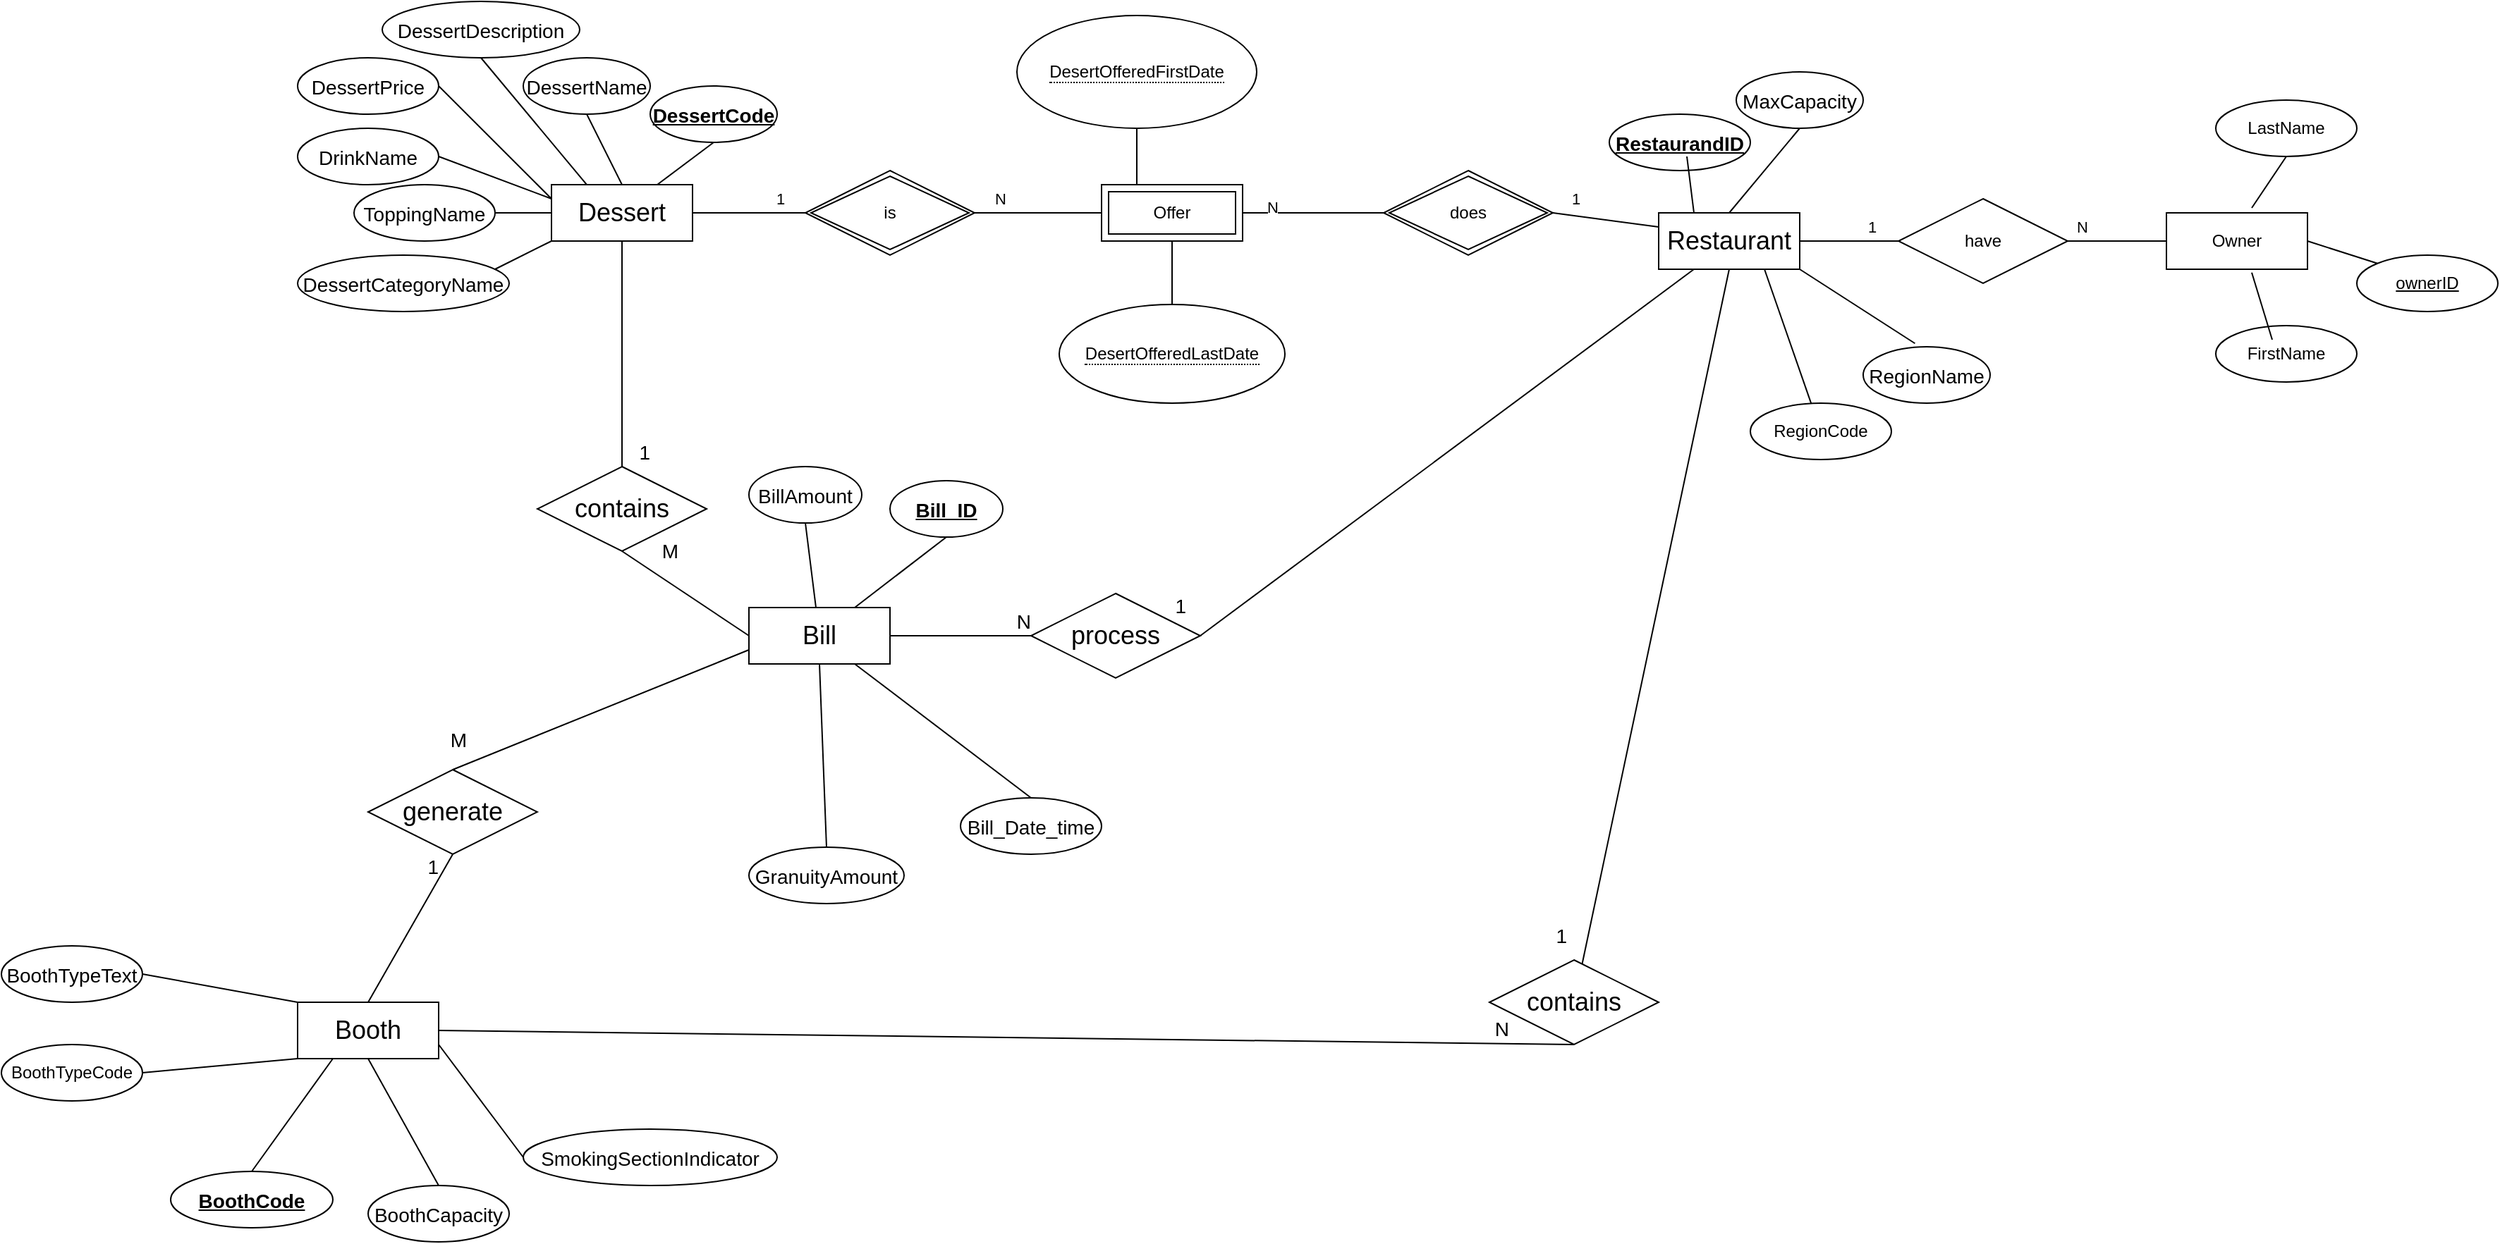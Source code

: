 <mxfile>
    <diagram id="uO1msNV5XCxqd7blREBa" name="Page-1">
        <mxGraphModel dx="2546" dy="971" grid="1" gridSize="10" guides="1" tooltips="1" connect="1" arrows="1" fold="1" page="1" pageScale="1" pageWidth="827" pageHeight="1169" math="0" shadow="0">
            <root>
                <mxCell id="0"/>
                <mxCell id="1" parent="0"/>
                <mxCell id="196" value="&lt;font style=&quot;font-size: 18px&quot;&gt;Bill&lt;/font&gt;" style="whiteSpace=wrap;html=1;align=center;" vertex="1" parent="1">
                    <mxGeometry x="140" y="490" width="100" height="40" as="geometry"/>
                </mxCell>
                <mxCell id="197" value="&lt;font style=&quot;font-size: 18px&quot;&gt;Booth&lt;/font&gt;" style="whiteSpace=wrap;html=1;align=center;" vertex="1" parent="1">
                    <mxGeometry x="-180" y="770" width="100" height="40" as="geometry"/>
                </mxCell>
                <mxCell id="198" value="&lt;font style=&quot;font-size: 18px&quot;&gt;Restaurant&lt;/font&gt;" style="whiteSpace=wrap;html=1;align=center;" vertex="1" parent="1">
                    <mxGeometry x="785" y="210" width="100" height="40" as="geometry"/>
                </mxCell>
                <mxCell id="199" value="&lt;font style=&quot;font-size: 18px&quot;&gt;Dessert&lt;/font&gt;" style="whiteSpace=wrap;html=1;align=center;" vertex="1" parent="1">
                    <mxGeometry y="190" width="100" height="40" as="geometry"/>
                </mxCell>
                <mxCell id="200" value="contains" style="shape=rhombus;perimeter=rhombusPerimeter;whiteSpace=wrap;html=1;align=center;fontSize=18;" vertex="1" parent="1">
                    <mxGeometry x="-10" y="390" width="120" height="60" as="geometry"/>
                </mxCell>
                <mxCell id="201" value="process" style="shape=rhombus;perimeter=rhombusPerimeter;whiteSpace=wrap;html=1;align=center;fontSize=18;" vertex="1" parent="1">
                    <mxGeometry x="340" y="480" width="120" height="60" as="geometry"/>
                </mxCell>
                <mxCell id="202" value="generate" style="shape=rhombus;perimeter=rhombusPerimeter;whiteSpace=wrap;html=1;align=center;fontSize=18;" vertex="1" parent="1">
                    <mxGeometry x="-130" y="605" width="120" height="60" as="geometry"/>
                </mxCell>
                <mxCell id="203" value="contains" style="shape=rhombus;perimeter=rhombusPerimeter;whiteSpace=wrap;html=1;align=center;fontSize=18;" vertex="1" parent="1">
                    <mxGeometry x="665" y="740" width="120" height="60" as="geometry"/>
                </mxCell>
                <mxCell id="204" value="&lt;font style=&quot;font-size: 14px&quot;&gt;BillAmount&lt;/font&gt;" style="ellipse;whiteSpace=wrap;html=1;align=center;fontSize=18;" vertex="1" parent="1">
                    <mxGeometry x="140" y="390" width="80" height="40" as="geometry"/>
                </mxCell>
                <mxCell id="205" value="&lt;font style=&quot;font-size: 14px&quot;&gt;&lt;u&gt;&lt;b&gt;Bill_ID&lt;/b&gt;&lt;/u&gt;&lt;/font&gt;" style="ellipse;whiteSpace=wrap;html=1;align=center;fontSize=18;" vertex="1" parent="1">
                    <mxGeometry x="240" y="400" width="80" height="40" as="geometry"/>
                </mxCell>
                <mxCell id="206" value="&lt;font style=&quot;font-size: 14px&quot;&gt;MaxCapacity&lt;/font&gt;" style="ellipse;whiteSpace=wrap;html=1;align=center;fontSize=18;" vertex="1" parent="1">
                    <mxGeometry x="840" y="110" width="90" height="40" as="geometry"/>
                </mxCell>
                <mxCell id="207" value="&lt;font style=&quot;font-size: 14px&quot;&gt;&lt;u&gt;&lt;b&gt;RestaurandID&lt;/b&gt;&lt;/u&gt;&lt;/font&gt;" style="ellipse;whiteSpace=wrap;html=1;align=center;fontSize=18;" vertex="1" parent="1">
                    <mxGeometry x="750" y="140" width="100" height="40" as="geometry"/>
                </mxCell>
                <mxCell id="208" value="&lt;font style=&quot;font-size: 14px&quot;&gt;GranuityAmount&lt;/font&gt;" style="ellipse;whiteSpace=wrap;html=1;align=center;fontSize=18;" vertex="1" parent="1">
                    <mxGeometry x="140" y="660" width="110" height="40" as="geometry"/>
                </mxCell>
                <mxCell id="209" value="&lt;font style=&quot;font-size: 14px&quot;&gt;Bill_Date_time&lt;/font&gt;" style="ellipse;whiteSpace=wrap;html=1;align=center;fontSize=18;" vertex="1" parent="1">
                    <mxGeometry x="290" y="625" width="100" height="40" as="geometry"/>
                </mxCell>
                <mxCell id="210" value="&lt;font style=&quot;font-size: 14px&quot;&gt;DrinkName&lt;/font&gt;" style="ellipse;whiteSpace=wrap;html=1;align=center;fontSize=18;" vertex="1" parent="1">
                    <mxGeometry x="-180" y="150" width="100" height="40" as="geometry"/>
                </mxCell>
                <mxCell id="211" value="&lt;font style=&quot;font-size: 14px&quot;&gt;DessertPrice&lt;/font&gt;" style="ellipse;whiteSpace=wrap;html=1;align=center;fontSize=18;" vertex="1" parent="1">
                    <mxGeometry x="-180" y="100" width="100" height="40" as="geometry"/>
                </mxCell>
                <mxCell id="212" value="&lt;font style=&quot;font-size: 14px&quot;&gt;DessertDescription&lt;/font&gt;" style="ellipse;whiteSpace=wrap;html=1;align=center;fontSize=18;" vertex="1" parent="1">
                    <mxGeometry x="-120" y="60" width="140" height="40" as="geometry"/>
                </mxCell>
                <mxCell id="213" value="&lt;u&gt;&lt;font style=&quot;font-size: 14px&quot;&gt;&lt;b&gt;DessertCode&lt;/b&gt;&lt;/font&gt;&lt;/u&gt;" style="ellipse;whiteSpace=wrap;html=1;align=center;fontSize=18;" vertex="1" parent="1">
                    <mxGeometry x="70" y="120" width="90" height="40" as="geometry"/>
                </mxCell>
                <mxCell id="214" value="&lt;font style=&quot;font-size: 14px&quot;&gt;DessertName&lt;/font&gt;" style="ellipse;whiteSpace=wrap;html=1;align=center;fontSize=18;" vertex="1" parent="1">
                    <mxGeometry x="-20" y="100" width="90" height="40" as="geometry"/>
                </mxCell>
                <mxCell id="215" value="" style="endArrow=none;html=1;rounded=0;fontSize=18;entryX=1;entryY=0.5;entryDx=0;entryDy=0;exitX=0;exitY=0.25;exitDx=0;exitDy=0;" edge="1" parent="1" source="199" target="211">
                    <mxGeometry relative="1" as="geometry">
                        <mxPoint x="140" y="390" as="sourcePoint"/>
                        <mxPoint x="300" y="390" as="targetPoint"/>
                    </mxGeometry>
                </mxCell>
                <mxCell id="216" value="" style="endArrow=none;html=1;rounded=0;fontSize=18;entryX=0.5;entryY=1;entryDx=0;entryDy=0;exitX=0.25;exitY=0;exitDx=0;exitDy=0;" edge="1" parent="1" source="199" target="212">
                    <mxGeometry relative="1" as="geometry">
                        <mxPoint x="140" y="390" as="sourcePoint"/>
                        <mxPoint x="300" y="390" as="targetPoint"/>
                    </mxGeometry>
                </mxCell>
                <mxCell id="217" value="" style="endArrow=none;html=1;rounded=0;fontSize=18;entryX=0.5;entryY=1;entryDx=0;entryDy=0;exitX=0.5;exitY=0;exitDx=0;exitDy=0;" edge="1" parent="1" source="199" target="214">
                    <mxGeometry relative="1" as="geometry">
                        <mxPoint x="140" y="390" as="sourcePoint"/>
                        <mxPoint x="300" y="390" as="targetPoint"/>
                    </mxGeometry>
                </mxCell>
                <mxCell id="218" value="" style="endArrow=none;html=1;rounded=0;fontSize=18;entryX=0.5;entryY=1;entryDx=0;entryDy=0;exitX=0.75;exitY=0;exitDx=0;exitDy=0;" edge="1" parent="1" source="199" target="213">
                    <mxGeometry relative="1" as="geometry">
                        <mxPoint x="140" y="390" as="sourcePoint"/>
                        <mxPoint x="300" y="390" as="targetPoint"/>
                    </mxGeometry>
                </mxCell>
                <mxCell id="219" value="&lt;font style=&quot;font-size: 14px&quot;&gt;DessertCategoryName&lt;/font&gt;" style="ellipse;whiteSpace=wrap;html=1;align=center;fontSize=18;" vertex="1" parent="1">
                    <mxGeometry x="-180" y="240" width="150" height="40" as="geometry"/>
                </mxCell>
                <mxCell id="220" value="&lt;font style=&quot;font-size: 14px&quot;&gt;ToppingName&lt;/font&gt;" style="ellipse;whiteSpace=wrap;html=1;align=center;fontSize=18;" vertex="1" parent="1">
                    <mxGeometry x="-140" y="190" width="100" height="40" as="geometry"/>
                </mxCell>
                <mxCell id="221" value="" style="endArrow=none;html=1;rounded=0;fontSize=18;entryX=1;entryY=0.5;entryDx=0;entryDy=0;exitX=0;exitY=0.5;exitDx=0;exitDy=0;" edge="1" parent="1" source="199" target="220">
                    <mxGeometry relative="1" as="geometry">
                        <mxPoint y="400" as="sourcePoint"/>
                        <mxPoint x="-80" y="320" as="targetPoint"/>
                    </mxGeometry>
                </mxCell>
                <mxCell id="222" value="" style="endArrow=none;html=1;rounded=0;fontSize=18;exitX=0;exitY=1;exitDx=0;exitDy=0;entryX=0.933;entryY=0.25;entryDx=0;entryDy=0;entryPerimeter=0;" edge="1" parent="1" source="199" target="219">
                    <mxGeometry relative="1" as="geometry">
                        <mxPoint x="-40" y="410" as="sourcePoint"/>
                        <mxPoint x="-30" y="250" as="targetPoint"/>
                    </mxGeometry>
                </mxCell>
                <mxCell id="223" value="" style="endArrow=none;html=1;rounded=0;fontSize=18;entryX=1;entryY=0.5;entryDx=0;entryDy=0;" edge="1" parent="1" target="210">
                    <mxGeometry relative="1" as="geometry">
                        <mxPoint y="200" as="sourcePoint"/>
                        <mxPoint x="-40" y="160" as="targetPoint"/>
                    </mxGeometry>
                </mxCell>
                <mxCell id="224" value="&lt;font style=&quot;font-size: 14px&quot;&gt;RegionName&lt;/font&gt;" style="ellipse;whiteSpace=wrap;html=1;align=center;fontSize=18;" vertex="1" parent="1">
                    <mxGeometry x="930" y="305" width="90" height="40" as="geometry"/>
                </mxCell>
                <mxCell id="226" value="" style="endArrow=none;html=1;rounded=0;fontSize=18;entryX=0.408;entryY=-0.059;entryDx=0;entryDy=0;exitX=1;exitY=1;exitDx=0;exitDy=0;entryPerimeter=0;" edge="1" parent="1" source="198" target="224">
                    <mxGeometry relative="1" as="geometry">
                        <mxPoint x="915" y="490" as="sourcePoint"/>
                        <mxPoint x="645" y="200" as="targetPoint"/>
                    </mxGeometry>
                </mxCell>
                <mxCell id="227" value="" style="endArrow=none;html=1;rounded=0;fontSize=14;exitX=0.5;exitY=1;exitDx=0;exitDy=0;entryX=0.5;entryY=0;entryDx=0;entryDy=0;" edge="1" parent="1" source="206" target="198">
                    <mxGeometry relative="1" as="geometry">
                        <mxPoint x="750" y="270" as="sourcePoint"/>
                        <mxPoint x="840" y="200" as="targetPoint"/>
                    </mxGeometry>
                </mxCell>
                <mxCell id="228" value="" style="endArrow=none;html=1;rounded=0;fontSize=14;entryX=0.5;entryY=1;entryDx=0;entryDy=0;exitX=0.25;exitY=0;exitDx=0;exitDy=0;" edge="1" parent="1" source="198">
                    <mxGeometry relative="1" as="geometry">
                        <mxPoint x="495" y="450" as="sourcePoint"/>
                        <mxPoint x="805" y="170" as="targetPoint"/>
                    </mxGeometry>
                </mxCell>
                <mxCell id="229" value="" style="endArrow=none;html=1;rounded=0;fontSize=14;exitX=0;exitY=0.25;exitDx=0;exitDy=0;entryX=1;entryY=0.5;entryDx=0;entryDy=0;" edge="1" parent="1" source="198" target="269">
                    <mxGeometry relative="1" as="geometry">
                        <mxPoint x="320" y="425" as="sourcePoint"/>
                        <mxPoint x="650" y="230" as="targetPoint"/>
                    </mxGeometry>
                </mxCell>
                <mxCell id="230" value="1" style="edgeLabel;html=1;align=center;verticalAlign=middle;resizable=0;points=[];" vertex="1" connectable="0" parent="229">
                    <mxGeometry x="0.587" y="-2" relative="1" as="geometry">
                        <mxPoint y="-10" as="offset"/>
                    </mxGeometry>
                </mxCell>
                <mxCell id="231" value="" style="endArrow=none;html=1;rounded=0;fontSize=14;exitX=1;exitY=0.5;exitDx=0;exitDy=0;entryX=0;entryY=0.5;entryDx=0;entryDy=0;" edge="1" parent="1" source="199" target="270">
                    <mxGeometry relative="1" as="geometry">
                        <mxPoint x="140" y="390" as="sourcePoint"/>
                        <mxPoint x="170" y="210" as="targetPoint"/>
                    </mxGeometry>
                </mxCell>
                <mxCell id="232" value="1" style="edgeLabel;html=1;align=center;verticalAlign=middle;resizable=0;points=[];" vertex="1" connectable="0" parent="231">
                    <mxGeometry x="0.581" y="1" relative="1" as="geometry">
                        <mxPoint x="-1" y="-9" as="offset"/>
                    </mxGeometry>
                </mxCell>
                <mxCell id="233" value="" style="endArrow=none;html=1;rounded=0;fontSize=14;entryX=1;entryY=0.5;entryDx=0;entryDy=0;exitX=0.25;exitY=1;exitDx=0;exitDy=0;" edge="1" parent="1" source="198" target="201">
                    <mxGeometry relative="1" as="geometry">
                        <mxPoint x="140" y="390" as="sourcePoint"/>
                        <mxPoint x="300" y="390" as="targetPoint"/>
                    </mxGeometry>
                </mxCell>
                <mxCell id="234" value="1" style="resizable=0;html=1;align=right;verticalAlign=bottom;fontSize=14;" connectable="0" vertex="1" parent="233">
                    <mxGeometry x="1" relative="1" as="geometry">
                        <mxPoint x="-10" y="-10" as="offset"/>
                    </mxGeometry>
                </mxCell>
                <mxCell id="235" value="" style="endArrow=none;html=1;rounded=0;fontSize=14;entryX=0;entryY=0.5;entryDx=0;entryDy=0;exitX=1;exitY=0.5;exitDx=0;exitDy=0;" edge="1" parent="1" source="196" target="201">
                    <mxGeometry relative="1" as="geometry">
                        <mxPoint x="140" y="390" as="sourcePoint"/>
                        <mxPoint x="300" y="390" as="targetPoint"/>
                    </mxGeometry>
                </mxCell>
                <mxCell id="236" value="N" style="resizable=0;html=1;align=right;verticalAlign=bottom;fontSize=14;" connectable="0" vertex="1" parent="235">
                    <mxGeometry x="1" relative="1" as="geometry"/>
                </mxCell>
                <mxCell id="237" value="" style="endArrow=none;html=1;rounded=0;fontSize=14;entryX=0.5;entryY=0;entryDx=0;entryDy=0;exitX=0.5;exitY=1;exitDx=0;exitDy=0;" edge="1" parent="1" source="199" target="200">
                    <mxGeometry relative="1" as="geometry">
                        <mxPoint x="465" y="200" as="sourcePoint"/>
                        <mxPoint x="460" y="370" as="targetPoint"/>
                    </mxGeometry>
                </mxCell>
                <mxCell id="238" value="1" style="resizable=0;html=1;align=right;verticalAlign=bottom;fontSize=14;" connectable="0" vertex="1" parent="237">
                    <mxGeometry x="1" relative="1" as="geometry">
                        <mxPoint x="20" as="offset"/>
                    </mxGeometry>
                </mxCell>
                <mxCell id="239" value="" style="endArrow=none;html=1;rounded=0;fontSize=14;entryX=0.5;entryY=1;entryDx=0;entryDy=0;exitX=0;exitY=0.5;exitDx=0;exitDy=0;" edge="1" parent="1" source="196" target="200">
                    <mxGeometry relative="1" as="geometry">
                        <mxPoint x="240" y="370" as="sourcePoint"/>
                        <mxPoint x="340" y="370" as="targetPoint"/>
                    </mxGeometry>
                </mxCell>
                <mxCell id="240" value="M" style="resizable=0;html=1;align=right;verticalAlign=bottom;fontSize=14;" connectable="0" vertex="1" parent="239">
                    <mxGeometry x="1" relative="1" as="geometry">
                        <mxPoint x="40" y="10" as="offset"/>
                    </mxGeometry>
                </mxCell>
                <mxCell id="241" value="" style="endArrow=none;html=1;rounded=0;fontSize=14;entryX=0.5;entryY=1;entryDx=0;entryDy=0;" edge="1" parent="1" source="196" target="204">
                    <mxGeometry relative="1" as="geometry">
                        <mxPoint x="140" y="550" as="sourcePoint"/>
                        <mxPoint x="300" y="550" as="targetPoint"/>
                    </mxGeometry>
                </mxCell>
                <mxCell id="242" value="" style="endArrow=none;html=1;rounded=0;fontSize=14;entryX=0.5;entryY=1;entryDx=0;entryDy=0;exitX=0.75;exitY=0;exitDx=0;exitDy=0;" edge="1" parent="1" source="196" target="205">
                    <mxGeometry relative="1" as="geometry">
                        <mxPoint x="140" y="550" as="sourcePoint"/>
                        <mxPoint x="300" y="550" as="targetPoint"/>
                    </mxGeometry>
                </mxCell>
                <mxCell id="243" value="" style="endArrow=none;html=1;rounded=0;fontSize=14;entryX=0.5;entryY=1;entryDx=0;entryDy=0;exitX=0.5;exitY=0;exitDx=0;exitDy=0;" edge="1" parent="1" source="208" target="196">
                    <mxGeometry relative="1" as="geometry">
                        <mxPoint x="140" y="550" as="sourcePoint"/>
                        <mxPoint x="300" y="550" as="targetPoint"/>
                    </mxGeometry>
                </mxCell>
                <mxCell id="244" value="" style="endArrow=none;html=1;rounded=0;fontSize=14;entryX=0.5;entryY=0;entryDx=0;entryDy=0;exitX=0.75;exitY=1;exitDx=0;exitDy=0;" edge="1" parent="1" source="196" target="209">
                    <mxGeometry relative="1" as="geometry">
                        <mxPoint x="140" y="550" as="sourcePoint"/>
                        <mxPoint x="300" y="550" as="targetPoint"/>
                    </mxGeometry>
                </mxCell>
                <mxCell id="245" value="" style="endArrow=none;html=1;rounded=0;fontSize=14;exitX=0.5;exitY=1;exitDx=0;exitDy=0;" edge="1" parent="1" source="198" target="203">
                    <mxGeometry relative="1" as="geometry">
                        <mxPoint x="470" y="190" as="sourcePoint"/>
                        <mxPoint x="460" y="370" as="targetPoint"/>
                        <Array as="points"/>
                    </mxGeometry>
                </mxCell>
                <mxCell id="246" value="1" style="resizable=0;html=1;align=right;verticalAlign=bottom;fontSize=14;" connectable="0" vertex="1" parent="245">
                    <mxGeometry x="1" relative="1" as="geometry">
                        <mxPoint x="-10" y="-10" as="offset"/>
                    </mxGeometry>
                </mxCell>
                <mxCell id="247" value="" style="endArrow=none;html=1;rounded=0;fontSize=14;entryX=0.5;entryY=1;entryDx=0;entryDy=0;exitX=1;exitY=0.5;exitDx=0;exitDy=0;" edge="1" parent="1" source="197" target="203">
                    <mxGeometry relative="1" as="geometry">
                        <mxPoint x="234" y="400" as="sourcePoint"/>
                        <mxPoint x="340" y="370" as="targetPoint"/>
                        <Array as="points"/>
                    </mxGeometry>
                </mxCell>
                <mxCell id="248" value="N" style="resizable=0;html=1;align=right;verticalAlign=bottom;fontSize=14;" connectable="0" vertex="1" parent="247">
                    <mxGeometry x="1" relative="1" as="geometry">
                        <mxPoint x="-45" as="offset"/>
                    </mxGeometry>
                </mxCell>
                <mxCell id="249" value="" style="endArrow=none;html=1;rounded=0;fontSize=14;exitX=0;exitY=0.75;exitDx=0;exitDy=0;entryX=0.5;entryY=0;entryDx=0;entryDy=0;" edge="1" parent="1" source="196" target="202">
                    <mxGeometry relative="1" as="geometry">
                        <mxPoint x="480" y="200" as="sourcePoint"/>
                        <mxPoint x="498.333" y="520.833" as="targetPoint"/>
                        <Array as="points"/>
                    </mxGeometry>
                </mxCell>
                <mxCell id="250" value="M" style="resizable=0;html=1;align=right;verticalAlign=bottom;fontSize=14;" connectable="0" vertex="1" parent="249">
                    <mxGeometry x="1" relative="1" as="geometry">
                        <mxPoint x="10" y="-10" as="offset"/>
                    </mxGeometry>
                </mxCell>
                <mxCell id="251" value="" style="endArrow=none;html=1;rounded=0;fontSize=14;entryX=0.5;entryY=1;entryDx=0;entryDy=0;exitX=0.5;exitY=0;exitDx=0;exitDy=0;" edge="1" parent="1" source="197" target="202">
                    <mxGeometry relative="1" as="geometry">
                        <mxPoint x="490" y="210" as="sourcePoint"/>
                        <mxPoint x="508.333" y="530.833" as="targetPoint"/>
                        <Array as="points"/>
                    </mxGeometry>
                </mxCell>
                <mxCell id="252" value="1" style="resizable=0;html=1;align=right;verticalAlign=bottom;fontSize=14;" connectable="0" vertex="1" parent="251">
                    <mxGeometry x="1" relative="1" as="geometry">
                        <mxPoint x="-10" y="20" as="offset"/>
                    </mxGeometry>
                </mxCell>
                <mxCell id="253" value="&lt;font style=&quot;font-size: 14px&quot;&gt;&lt;b&gt;&lt;u&gt;BoothCode&lt;/u&gt;&lt;/b&gt;&lt;/font&gt;" style="ellipse;whiteSpace=wrap;html=1;align=center;fontSize=18;" vertex="1" parent="1">
                    <mxGeometry x="-270" y="890" width="115" height="40" as="geometry"/>
                </mxCell>
                <mxCell id="254" value="&lt;font style=&quot;font-size: 14px&quot;&gt;BoothCapacity&lt;/font&gt;" style="ellipse;whiteSpace=wrap;html=1;align=center;fontSize=18;" vertex="1" parent="1">
                    <mxGeometry x="-130" y="900" width="100" height="40" as="geometry"/>
                </mxCell>
                <mxCell id="255" value="&lt;font style=&quot;font-size: 14px&quot;&gt;SmokingSectionIndicator&lt;/font&gt;" style="ellipse;whiteSpace=wrap;html=1;align=center;fontSize=18;" vertex="1" parent="1">
                    <mxGeometry x="-20" y="860" width="180" height="40" as="geometry"/>
                </mxCell>
                <mxCell id="256" value="&lt;font style=&quot;font-size: 14px&quot;&gt;BoothTypeText&lt;/font&gt;" style="ellipse;whiteSpace=wrap;html=1;align=center;fontSize=18;" vertex="1" parent="1">
                    <mxGeometry x="-390" y="730" width="100" height="40" as="geometry"/>
                </mxCell>
                <mxCell id="257" value="" style="endArrow=none;html=1;rounded=0;fontSize=14;entryX=0;entryY=0.5;entryDx=0;entryDy=0;exitX=1;exitY=0.75;exitDx=0;exitDy=0;" edge="1" parent="1" source="197" target="255">
                    <mxGeometry relative="1" as="geometry">
                        <mxPoint y="690" as="sourcePoint"/>
                        <mxPoint x="160" y="690" as="targetPoint"/>
                    </mxGeometry>
                </mxCell>
                <mxCell id="258" value="" style="endArrow=none;html=1;rounded=0;fontSize=14;entryX=0.5;entryY=0;entryDx=0;entryDy=0;exitX=0.5;exitY=1;exitDx=0;exitDy=0;" edge="1" parent="1" source="197" target="254">
                    <mxGeometry relative="1" as="geometry">
                        <mxPoint y="690" as="sourcePoint"/>
                        <mxPoint x="160" y="690" as="targetPoint"/>
                    </mxGeometry>
                </mxCell>
                <mxCell id="259" value="" style="endArrow=none;html=1;rounded=0;fontSize=14;entryX=0.5;entryY=0;entryDx=0;entryDy=0;exitX=0.25;exitY=1;exitDx=0;exitDy=0;" edge="1" parent="1" source="197" target="253">
                    <mxGeometry relative="1" as="geometry">
                        <mxPoint y="690" as="sourcePoint"/>
                        <mxPoint x="160" y="690" as="targetPoint"/>
                    </mxGeometry>
                </mxCell>
                <mxCell id="260" value="" style="endArrow=none;html=1;rounded=0;fontSize=14;entryX=0;entryY=1;entryDx=0;entryDy=0;exitX=1;exitY=0.5;exitDx=0;exitDy=0;" edge="1" parent="1" source="299" target="197">
                    <mxGeometry relative="1" as="geometry">
                        <mxPoint x="-290" y="820" as="sourcePoint"/>
                        <mxPoint x="-240" y="820" as="targetPoint"/>
                    </mxGeometry>
                </mxCell>
                <mxCell id="261" value="" style="endArrow=none;html=1;rounded=0;fontSize=14;exitX=1;exitY=0.5;exitDx=0;exitDy=0;entryX=0;entryY=0;entryDx=0;entryDy=0;" edge="1" parent="1" source="256" target="197">
                    <mxGeometry relative="1" as="geometry">
                        <mxPoint x="200" y="690" as="sourcePoint"/>
                        <mxPoint x="-240" y="780" as="targetPoint"/>
                    </mxGeometry>
                </mxCell>
                <mxCell id="262" value="have" style="shape=rhombus;perimeter=rhombusPerimeter;whiteSpace=wrap;html=1;align=center;" vertex="1" parent="1">
                    <mxGeometry x="955" y="200" width="120" height="60" as="geometry"/>
                </mxCell>
                <mxCell id="263" value="Owner" style="whiteSpace=wrap;html=1;align=center;" vertex="1" parent="1">
                    <mxGeometry x="1145" y="210" width="100" height="40" as="geometry"/>
                </mxCell>
                <mxCell id="264" value="" style="endArrow=none;html=1;rounded=0;entryX=0;entryY=0.5;entryDx=0;entryDy=0;" edge="1" parent="1" target="262">
                    <mxGeometry relative="1" as="geometry">
                        <mxPoint x="885" y="230" as="sourcePoint"/>
                        <mxPoint x="935" y="230" as="targetPoint"/>
                        <Array as="points"/>
                    </mxGeometry>
                </mxCell>
                <mxCell id="265" value="1" style="edgeLabel;html=1;align=center;verticalAlign=middle;resizable=0;points=[];" vertex="1" connectable="0" parent="264">
                    <mxGeometry x="0.452" y="-2" relative="1" as="geometry">
                        <mxPoint y="-12" as="offset"/>
                    </mxGeometry>
                </mxCell>
                <mxCell id="266" value="" style="endArrow=none;html=1;rounded=0;exitX=1;exitY=0.5;exitDx=0;exitDy=0;entryX=0;entryY=0.5;entryDx=0;entryDy=0;" edge="1" parent="1" source="262" target="263">
                    <mxGeometry relative="1" as="geometry">
                        <mxPoint x="905" y="380" as="sourcePoint"/>
                        <mxPoint x="1065" y="380" as="targetPoint"/>
                    </mxGeometry>
                </mxCell>
                <mxCell id="267" value="N" style="edgeLabel;html=1;align=center;verticalAlign=middle;resizable=0;points=[];" vertex="1" connectable="0" parent="266">
                    <mxGeometry x="-0.371" y="-2" relative="1" as="geometry">
                        <mxPoint x="-12" y="-12" as="offset"/>
                    </mxGeometry>
                </mxCell>
                <mxCell id="268" value="Offer" style="shape=ext;margin=3;double=1;whiteSpace=wrap;html=1;align=center;" vertex="1" parent="1">
                    <mxGeometry x="390" y="190" width="100" height="40" as="geometry"/>
                </mxCell>
                <mxCell id="269" value="does" style="shape=rhombus;double=1;perimeter=rhombusPerimeter;whiteSpace=wrap;html=1;align=center;" vertex="1" parent="1">
                    <mxGeometry x="590" y="180" width="120" height="60" as="geometry"/>
                </mxCell>
                <mxCell id="270" value="is" style="shape=rhombus;double=1;perimeter=rhombusPerimeter;whiteSpace=wrap;html=1;align=center;" vertex="1" parent="1">
                    <mxGeometry x="180" y="180" width="120" height="60" as="geometry"/>
                </mxCell>
                <mxCell id="271" value="" style="endArrow=none;html=1;rounded=0;exitX=1;exitY=0.5;exitDx=0;exitDy=0;entryX=0;entryY=0.5;entryDx=0;entryDy=0;" edge="1" parent="1" source="270" target="268">
                    <mxGeometry relative="1" as="geometry">
                        <mxPoint x="480" y="460" as="sourcePoint"/>
                        <mxPoint x="640" y="460" as="targetPoint"/>
                    </mxGeometry>
                </mxCell>
                <mxCell id="272" value="N" style="edgeLabel;html=1;align=center;verticalAlign=middle;resizable=0;points=[];" vertex="1" connectable="0" parent="271">
                    <mxGeometry x="-0.594" relative="1" as="geometry">
                        <mxPoint x="-1" y="-10" as="offset"/>
                    </mxGeometry>
                </mxCell>
                <mxCell id="273" value="" style="endArrow=none;html=1;rounded=0;exitX=1;exitY=0.5;exitDx=0;exitDy=0;entryX=0;entryY=0.5;entryDx=0;entryDy=0;" edge="1" parent="1" source="268" target="269">
                    <mxGeometry relative="1" as="geometry">
                        <mxPoint x="480" y="460" as="sourcePoint"/>
                        <mxPoint x="640" y="460" as="targetPoint"/>
                    </mxGeometry>
                </mxCell>
                <mxCell id="274" value="N" style="edgeLabel;html=1;align=center;verticalAlign=middle;resizable=0;points=[];" vertex="1" connectable="0" parent="273">
                    <mxGeometry x="-0.56" y="4" relative="1" as="geometry">
                        <mxPoint x="-1" as="offset"/>
                    </mxGeometry>
                </mxCell>
                <mxCell id="275" value="ownerID" style="ellipse;whiteSpace=wrap;html=1;align=center;fontStyle=4;" vertex="1" parent="1">
                    <mxGeometry x="1280" y="240" width="100" height="40" as="geometry"/>
                </mxCell>
                <mxCell id="276" value="FirstName" style="ellipse;whiteSpace=wrap;html=1;align=center;" vertex="1" parent="1">
                    <mxGeometry x="1180" y="290" width="100" height="40" as="geometry"/>
                </mxCell>
                <mxCell id="277" value="LastName" style="ellipse;whiteSpace=wrap;html=1;align=center;" vertex="1" parent="1">
                    <mxGeometry x="1180" y="130" width="100" height="40" as="geometry"/>
                </mxCell>
                <mxCell id="278" value="" style="endArrow=none;html=1;rounded=0;exitX=0.605;exitY=1.059;exitDx=0;exitDy=0;exitPerimeter=0;" edge="1" parent="1" source="263">
                    <mxGeometry relative="1" as="geometry">
                        <mxPoint x="1070" y="360" as="sourcePoint"/>
                        <mxPoint x="1220" y="300" as="targetPoint"/>
                    </mxGeometry>
                </mxCell>
                <mxCell id="279" value="" style="endArrow=none;html=1;rounded=0;exitX=0.5;exitY=1;exitDx=0;exitDy=0;entryX=0.605;entryY=-0.088;entryDx=0;entryDy=0;entryPerimeter=0;" edge="1" parent="1" source="277" target="263">
                    <mxGeometry relative="1" as="geometry">
                        <mxPoint x="1080" y="440" as="sourcePoint"/>
                        <mxPoint x="1240" y="440" as="targetPoint"/>
                    </mxGeometry>
                </mxCell>
                <mxCell id="280" value="" style="endArrow=none;html=1;rounded=0;exitX=1;exitY=0.5;exitDx=0;exitDy=0;entryX=0;entryY=0;entryDx=0;entryDy=0;" edge="1" parent="1" source="263" target="275">
                    <mxGeometry relative="1" as="geometry">
                        <mxPoint x="1280" y="210" as="sourcePoint"/>
                        <mxPoint x="1440" y="210" as="targetPoint"/>
                    </mxGeometry>
                </mxCell>
                <mxCell id="281" value="" style="endArrow=none;html=1;rounded=0;exitX=0.5;exitY=1;exitDx=0;exitDy=0;entryX=0.25;entryY=0;entryDx=0;entryDy=0;" edge="1" parent="1" source="283" target="268">
                    <mxGeometry relative="1" as="geometry">
                        <mxPoint x="415" y="150" as="sourcePoint"/>
                        <mxPoint x="540" y="330" as="targetPoint"/>
                    </mxGeometry>
                </mxCell>
                <mxCell id="282" value="" style="endArrow=none;html=1;rounded=0;exitX=0.5;exitY=1;exitDx=0;exitDy=0;" edge="1" parent="1" source="268" target="284">
                    <mxGeometry relative="1" as="geometry">
                        <mxPoint x="380" y="330" as="sourcePoint"/>
                        <mxPoint x="440" y="275" as="targetPoint"/>
                    </mxGeometry>
                </mxCell>
                <mxCell id="283" value="&lt;span style=&quot;border-bottom: 1px dotted&quot;&gt;DesertOfferedFirstDate&lt;/span&gt;" style="ellipse;whiteSpace=wrap;html=1;align=center;" vertex="1" parent="1">
                    <mxGeometry x="330" y="70" width="170" height="80" as="geometry"/>
                </mxCell>
                <mxCell id="284" value="&lt;span style=&quot;border-bottom: 1px dotted&quot;&gt;DesertOfferedLastDate&lt;/span&gt;" style="ellipse;whiteSpace=wrap;html=1;align=center;" vertex="1" parent="1">
                    <mxGeometry x="360" y="275" width="160" height="70" as="geometry"/>
                </mxCell>
                <mxCell id="299" value="BoothTypeCode" style="ellipse;whiteSpace=wrap;html=1;align=center;" vertex="1" parent="1">
                    <mxGeometry x="-390" y="800" width="100" height="40" as="geometry"/>
                </mxCell>
                <mxCell id="300" value="RegionCode" style="ellipse;whiteSpace=wrap;html=1;align=center;" vertex="1" parent="1">
                    <mxGeometry x="850" y="345" width="100" height="40" as="geometry"/>
                </mxCell>
                <mxCell id="302" value="" style="endArrow=none;html=1;rounded=0;exitX=0.75;exitY=1;exitDx=0;exitDy=0;" edge="1" parent="1" source="198" target="300">
                    <mxGeometry relative="1" as="geometry">
                        <mxPoint x="290" y="430" as="sourcePoint"/>
                        <mxPoint x="450" y="430" as="targetPoint"/>
                    </mxGeometry>
                </mxCell>
            </root>
        </mxGraphModel>
    </diagram>
</mxfile>
